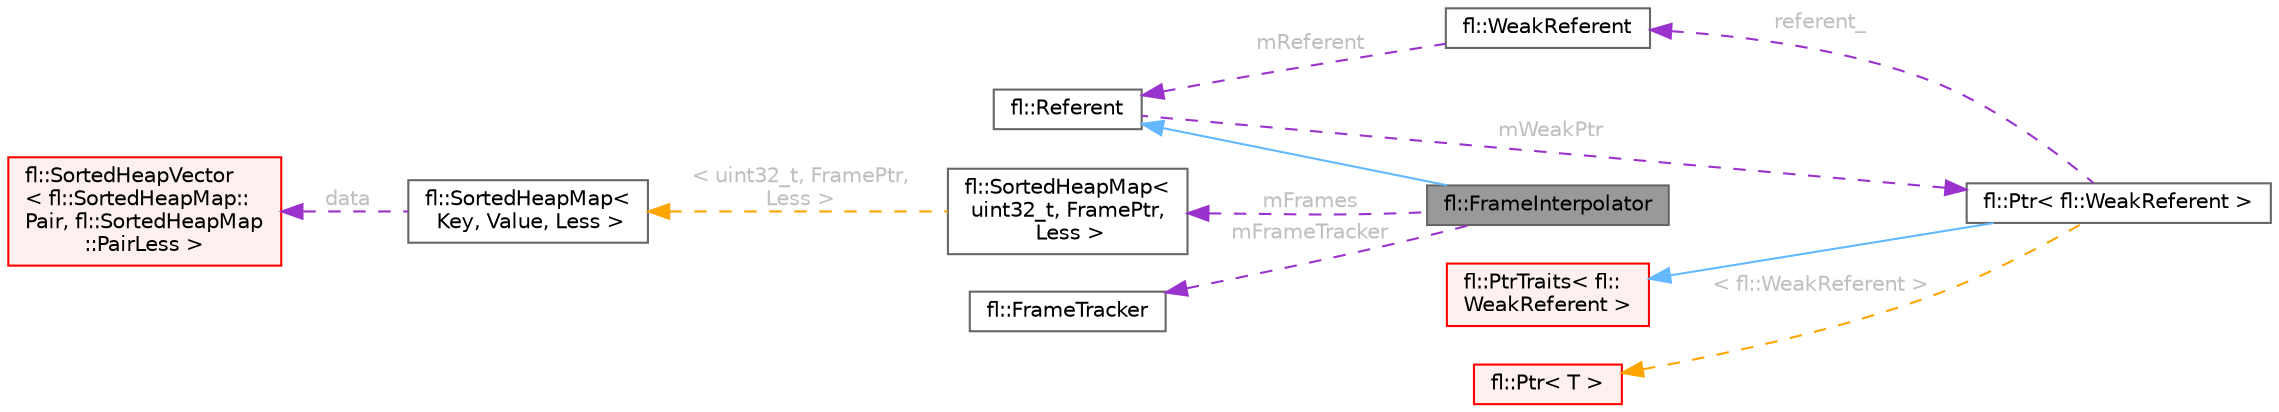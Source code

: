 digraph "fl::FrameInterpolator"
{
 // LATEX_PDF_SIZE
  bgcolor="transparent";
  edge [fontname=Helvetica,fontsize=10,labelfontname=Helvetica,labelfontsize=10];
  node [fontname=Helvetica,fontsize=10,shape=box,height=0.2,width=0.4];
  rankdir="LR";
  Node1 [id="Node000001",label="fl::FrameInterpolator",height=0.2,width=0.4,color="gray40", fillcolor="grey60", style="filled", fontcolor="black",tooltip=" "];
  Node2 -> Node1 [id="edge1_Node000001_Node000002",dir="back",color="steelblue1",style="solid",tooltip=" "];
  Node2 [id="Node000002",label="fl::Referent",height=0.2,width=0.4,color="gray40", fillcolor="white", style="filled",URL="$d6/d16/classfl_1_1_referent.html",tooltip=" "];
  Node3 -> Node2 [id="edge2_Node000002_Node000003",dir="back",color="darkorchid3",style="dashed",tooltip=" ",label=" mWeakPtr",fontcolor="grey" ];
  Node3 [id="Node000003",label="fl::Ptr\< fl::WeakReferent \>",height=0.2,width=0.4,color="gray40", fillcolor="white", style="filled",URL="$d1/d56/classfl_1_1_ptr.html",tooltip=" "];
  Node4 -> Node3 [id="edge3_Node000003_Node000004",dir="back",color="steelblue1",style="solid",tooltip=" "];
  Node4 [id="Node000004",label="fl::PtrTraits\< fl::\lWeakReferent \>",height=0.2,width=0.4,color="red", fillcolor="#FFF0F0", style="filled",URL="$da/d84/classfl_1_1_ptr_traits.html",tooltip=" "];
  Node6 -> Node3 [id="edge4_Node000003_Node000006",dir="back",color="darkorchid3",style="dashed",tooltip=" ",label=" referent_",fontcolor="grey" ];
  Node6 [id="Node000006",label="fl::WeakReferent",height=0.2,width=0.4,color="gray40", fillcolor="white", style="filled",URL="$dd/da7/classfl_1_1_weak_referent.html",tooltip=" "];
  Node2 -> Node6 [id="edge5_Node000006_Node000002",dir="back",color="darkorchid3",style="dashed",tooltip=" ",label=" mReferent",fontcolor="grey" ];
  Node7 -> Node3 [id="edge6_Node000003_Node000007",dir="back",color="orange",style="dashed",tooltip=" ",label=" \< fl::WeakReferent \>",fontcolor="grey" ];
  Node7 [id="Node000007",label="fl::Ptr\< T \>",height=0.2,width=0.4,color="red", fillcolor="#FFF0F0", style="filled",URL="$d1/d56/classfl_1_1_ptr.html",tooltip=" "];
  Node9 -> Node1 [id="edge7_Node000001_Node000009",dir="back",color="darkorchid3",style="dashed",tooltip=" ",label=" mFrames",fontcolor="grey" ];
  Node9 [id="Node000009",label="fl::SortedHeapMap\<\l uint32_t, FramePtr,\l Less \>",height=0.2,width=0.4,color="gray40", fillcolor="white", style="filled",URL="$dc/d45/classfl_1_1_sorted_heap_map.html",tooltip=" "];
  Node10 -> Node9 [id="edge8_Node000009_Node000010",dir="back",color="orange",style="dashed",tooltip=" ",label=" \< uint32_t, FramePtr,\l Less \>",fontcolor="grey" ];
  Node10 [id="Node000010",label="fl::SortedHeapMap\<\l Key, Value, Less \>",height=0.2,width=0.4,color="gray40", fillcolor="white", style="filled",URL="$dc/d45/classfl_1_1_sorted_heap_map.html",tooltip=" "];
  Node11 -> Node10 [id="edge9_Node000010_Node000011",dir="back",color="darkorchid3",style="dashed",tooltip=" ",label=" data",fontcolor="grey" ];
  Node11 [id="Node000011",label="fl::SortedHeapVector\l\< fl::SortedHeapMap::\lPair, fl::SortedHeapMap\l::PairLess \>",height=0.2,width=0.4,color="red", fillcolor="#FFF0F0", style="filled",URL="$d0/d5c/classfl_1_1_sorted_heap_vector.html",tooltip=" "];
  Node23 -> Node1 [id="edge10_Node000001_Node000023",dir="back",color="darkorchid3",style="dashed",tooltip=" ",label=" mFrameTracker",fontcolor="grey" ];
  Node23 [id="Node000023",label="fl::FrameTracker",height=0.2,width=0.4,color="gray40", fillcolor="white", style="filled",URL="$d4/da0/classfl_1_1_frame_tracker.html",tooltip=" "];
}
